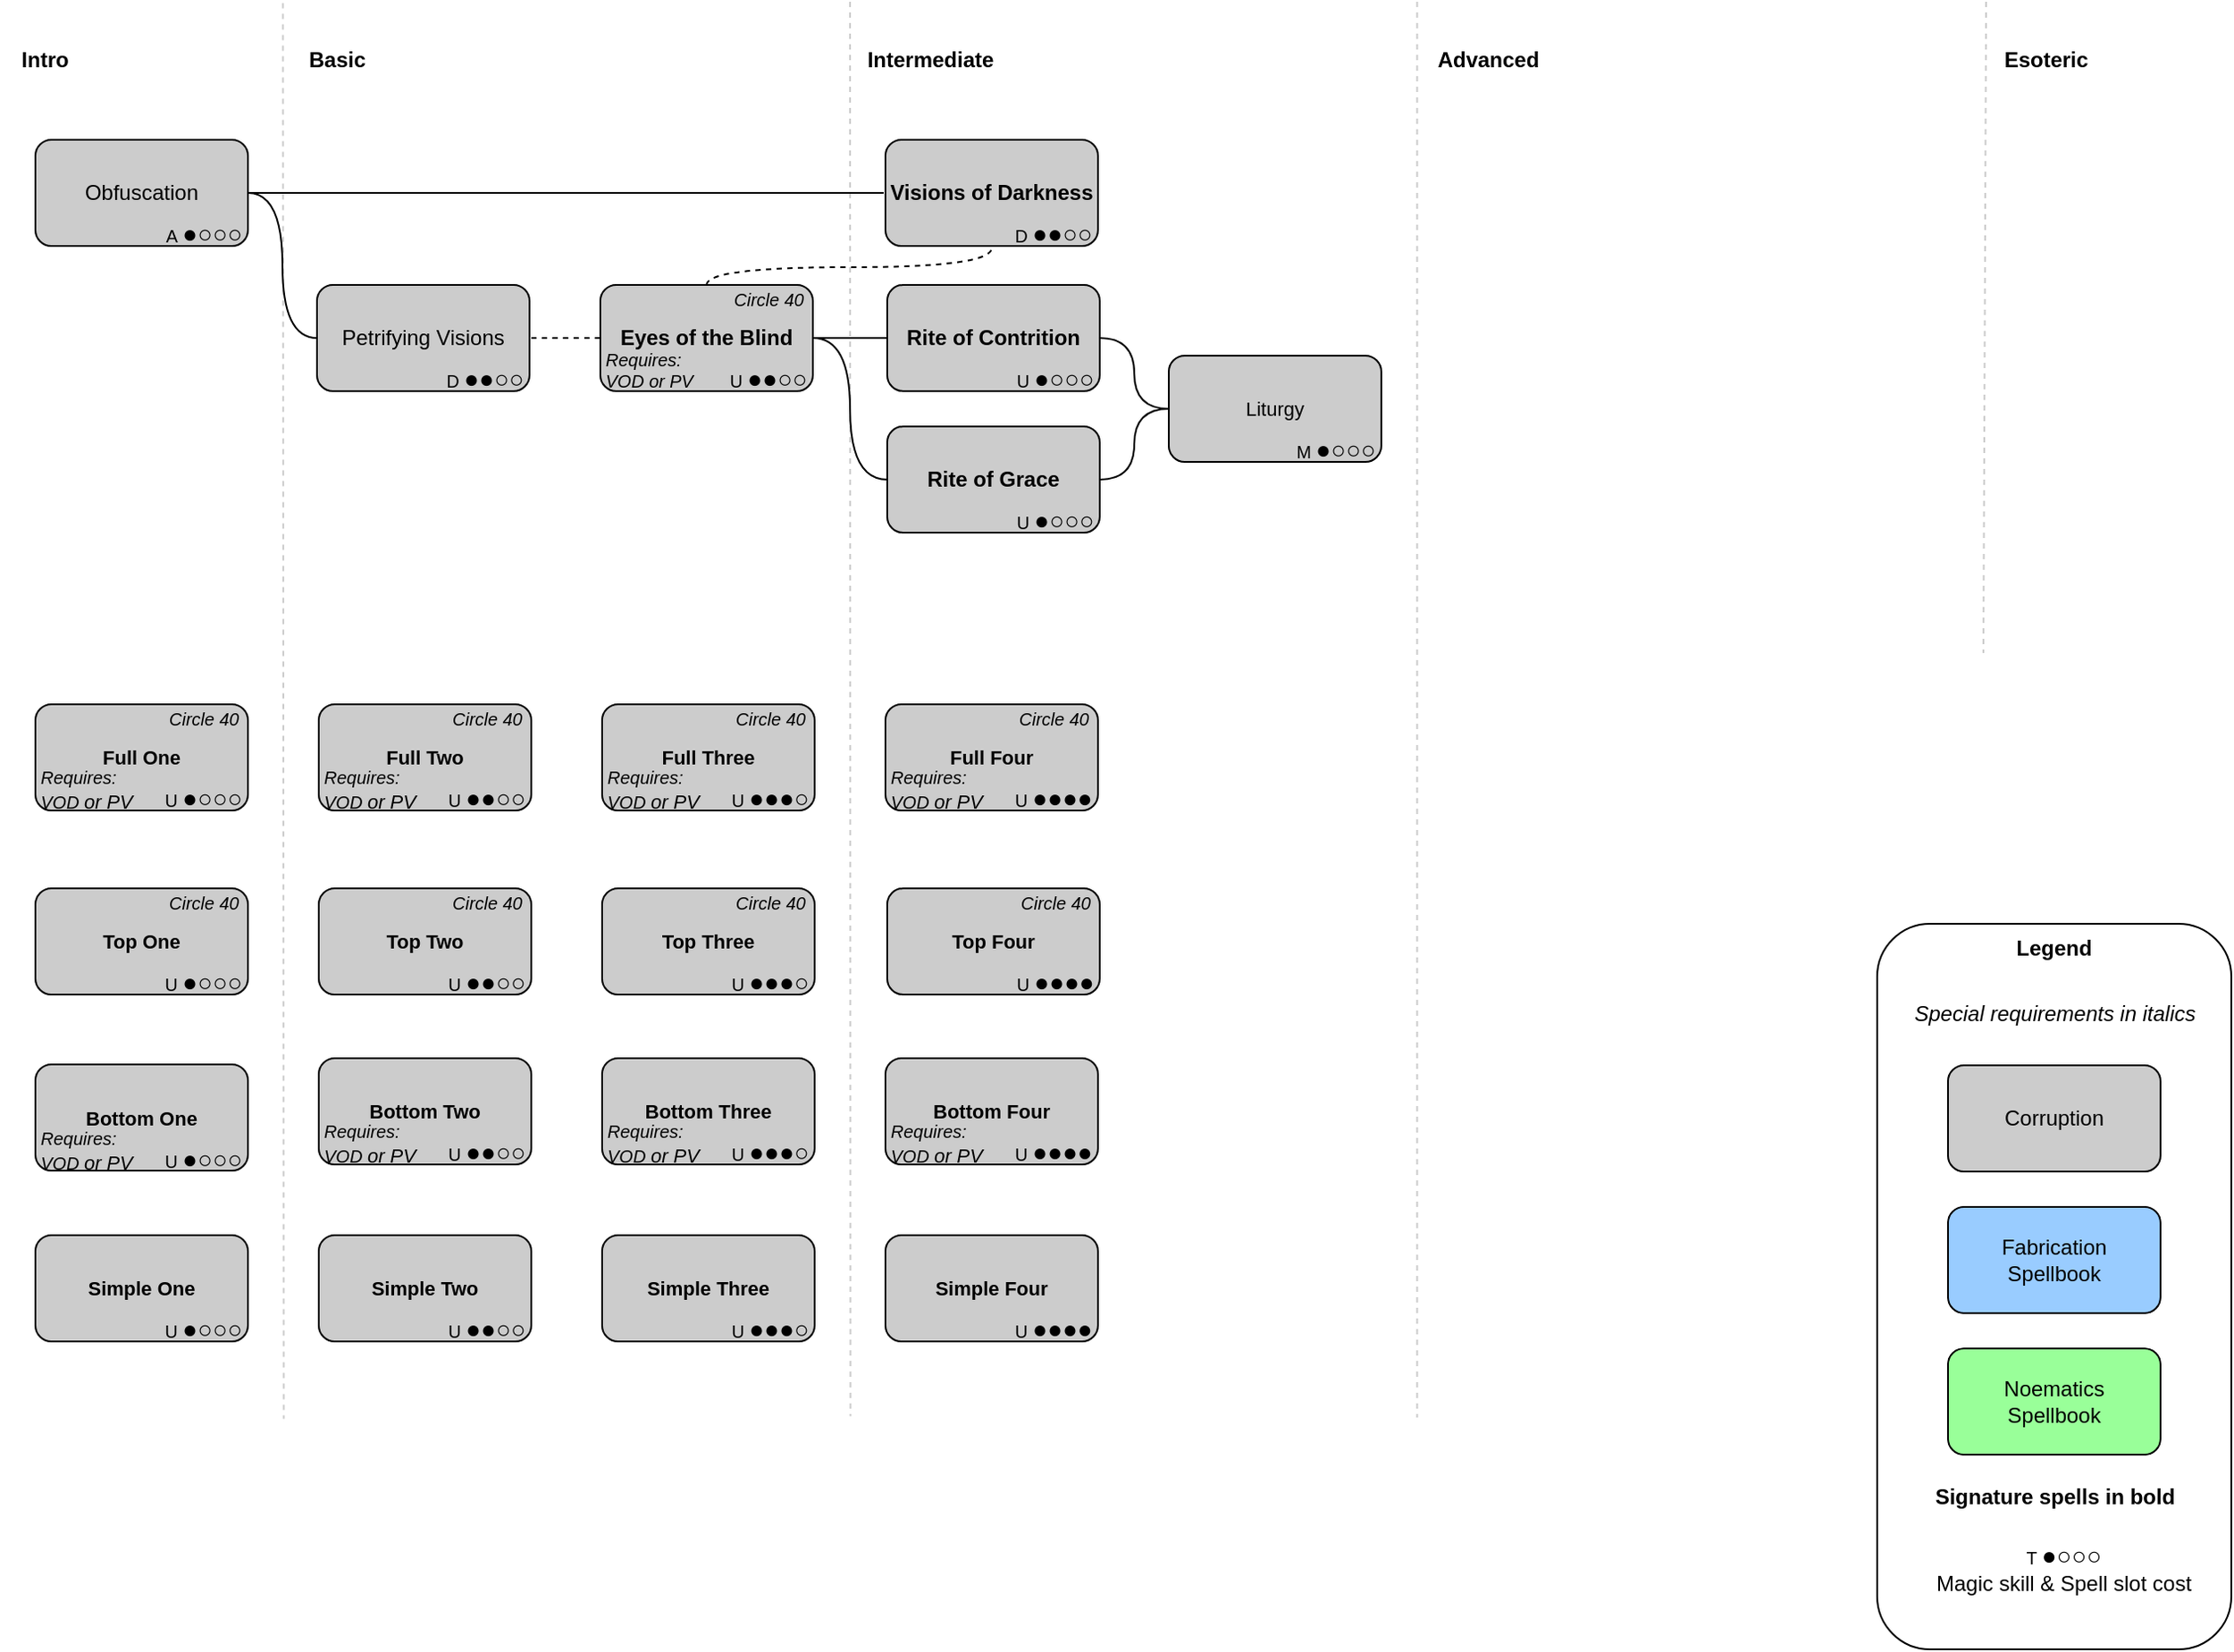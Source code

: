 <mxfile version="25.0.3">
  <diagram name="Page-1" id="FeEvy2p1AGuyqbEnBzWa">
    <mxGraphModel dx="2383" dy="3487" grid="1" gridSize="10" guides="1" tooltips="1" connect="1" arrows="1" fold="1" page="0" pageScale="1" pageWidth="1100" pageHeight="850" background="none" math="0" shadow="0">
      <root>
        <mxCell id="0" />
        <mxCell id="1" parent="0" />
        <mxCell id="0i_WqfY-Rk7737szvlj9-18" value="" style="endArrow=none;html=1;rounded=0;exitX=1;exitY=0.5;exitDx=0;exitDy=0;strokeColor=#FFFFFF;endFill=0;entryX=0;entryY=0.5;entryDx=0;entryDy=0;labelBackgroundColor=none;" parent="1" edge="1">
          <mxGeometry width="50" height="50" relative="1" as="geometry">
            <mxPoint x="-459" y="-2431.19" as="sourcePoint" />
            <mxPoint x="-259" y="-2431.19" as="targetPoint" />
          </mxGeometry>
        </mxCell>
        <mxCell id="0i_WqfY-Rk7737szvlj9-17" value="" style="endArrow=none;html=1;rounded=0;exitX=1;exitY=0.5;exitDx=0;exitDy=0;strokeColor=#FFFFFF;endFill=0;entryX=0;entryY=0.5;entryDx=0;entryDy=0;labelBackgroundColor=none;" parent="1" edge="1">
          <mxGeometry width="50" height="50" relative="1" as="geometry">
            <mxPoint x="-779" y="-2431.24" as="sourcePoint" />
            <mxPoint x="-579" y="-2431.24" as="targetPoint" />
          </mxGeometry>
        </mxCell>
        <mxCell id="R4217yQQA2lsA9HlF9bg-10" value="" style="endArrow=none;html=1;rounded=0;exitX=1;exitY=0.5;exitDx=0;exitDy=0;strokeColor=#FFFFFF;endFill=0;entryX=0;entryY=0.5;entryDx=0;entryDy=0;labelBackgroundColor=none;" parent="1" edge="1">
          <mxGeometry width="50" height="50" relative="1" as="geometry">
            <mxPoint x="-940" y="-2431" as="sourcePoint" />
            <mxPoint x="-900" y="-2431" as="targetPoint" />
          </mxGeometry>
        </mxCell>
        <mxCell id="J4q1xMHX7jqLUPQSf7GN-16" value="" style="html=1;rounded=0;strokeColor=#CCCCCC;strokeWidth=1;endArrow=none;endFill=0;dashed=1;exitX=0.884;exitY=0;exitDx=0;exitDy=0;exitPerimeter=0;labelBackgroundColor=none;" parent="1" edge="1">
          <mxGeometry width="100" relative="1" as="geometry">
            <mxPoint x="41.52" y="-2540" as="sourcePoint" />
            <mxPoint x="40" y="-2172" as="targetPoint" />
          </mxGeometry>
        </mxCell>
        <mxCell id="8By_QkY793YM4N230Kt9-9" value="" style="html=1;rounded=0;strokeColor=#CCCCCC;strokeWidth=1;endArrow=none;endFill=0;dashed=1;exitX=0.117;exitY=0.001;exitDx=0;exitDy=0;exitPerimeter=0;entryX=0.133;entryY=1.001;entryDx=0;entryDy=0;entryPerimeter=0;labelBackgroundColor=none;" parent="1" edge="1">
          <mxGeometry width="100" relative="1" as="geometry">
            <mxPoint x="-920.24" y="-2539.22" as="sourcePoint" />
            <mxPoint x="-919.76" y="-1739.2" as="targetPoint" />
          </mxGeometry>
        </mxCell>
        <mxCell id="8By_QkY793YM4N230Kt9-1" value="Obfuscation" style="rounded=1;whiteSpace=wrap;html=1;strokeColor=#000000;fillColor=#CCCCCC;fontColor=#000000;fontStyle=0;labelBackgroundColor=none;" parent="1" vertex="1">
          <mxGeometry x="-1060" y="-2462" width="120" height="60" as="geometry" />
        </mxCell>
        <mxCell id="8By_QkY793YM4N230Kt9-2" value="Petrifying Visions" style="rounded=1;whiteSpace=wrap;html=1;strokeColor=#000000;fillColor=#CCCCCC;fontColor=#000000;fontStyle=0;labelBackgroundColor=none;" parent="1" vertex="1">
          <mxGeometry x="-901" y="-2380" width="120" height="60" as="geometry" />
        </mxCell>
        <mxCell id="8By_QkY793YM4N230Kt9-3" value="Visions of Darkness" style="rounded=1;whiteSpace=wrap;html=1;strokeColor=#000000;fillColor=#CCCCCC;fontColor=#000000;fontStyle=1;labelBackgroundColor=none;" parent="1" vertex="1">
          <mxGeometry x="-580" y="-2462" width="120" height="60" as="geometry" />
        </mxCell>
        <mxCell id="8By_QkY793YM4N230Kt9-98" value="&lt;font style=&quot;font-size: 10px;&quot;&gt;A&amp;nbsp;&lt;/font&gt;&lt;font style=&quot;font-size: 14px;&quot;&gt;●○○○&lt;/font&gt;" style="text;html=1;align=right;verticalAlign=bottom;resizable=0;points=[];autosize=1;fontColor=#000000;spacing=0;spacingRight=4;spacingBottom=-2;labelBackgroundColor=none;" parent="1" vertex="1">
          <mxGeometry x="-1000" y="-2422" width="60" height="20" as="geometry" />
        </mxCell>
        <mxCell id="8By_QkY793YM4N230Kt9-99" value="&lt;font style=&quot;font-size: 10px;&quot;&gt;D&amp;nbsp;&lt;/font&gt;&lt;font style=&quot;font-size: 14px;&quot;&gt;●●○○&lt;/font&gt;" style="text;html=1;align=right;verticalAlign=bottom;resizable=0;points=[];autosize=1;fontColor=#000000;spacing=0;spacingRight=4;spacingBottom=-2;labelBackgroundColor=none;" parent="1" vertex="1">
          <mxGeometry x="-851" y="-2340" width="70" height="20" as="geometry" />
        </mxCell>
        <mxCell id="8By_QkY793YM4N230Kt9-100" value="&lt;font style=&quot;font-size: 10px;&quot;&gt;D &lt;/font&gt;&lt;font style=&quot;font-size: 14px;&quot;&gt;●●○○&lt;/font&gt;" style="text;html=1;align=right;verticalAlign=bottom;resizable=0;points=[];autosize=1;fontColor=#000000;spacing=0;spacingRight=4;spacingBottom=-2;labelBackgroundColor=none;" parent="1" vertex="1">
          <mxGeometry x="-530" y="-2422" width="70" height="20" as="geometry" />
        </mxCell>
        <mxCell id="8By_QkY793YM4N230Kt9-124" value="&lt;b&gt;Intro&lt;/b&gt;" style="text;html=1;align=center;verticalAlign=middle;resizable=0;points=[];autosize=1;strokeColor=none;fillColor=none;labelPosition=center;verticalLabelPosition=middle;fontColor=#000000;labelBackgroundColor=none;" parent="1" vertex="1">
          <mxGeometry x="-1080" y="-2522" width="50" height="30" as="geometry" />
        </mxCell>
        <mxCell id="8By_QkY793YM4N230Kt9-125" value="&lt;b&gt;Basic&lt;/b&gt;" style="text;html=1;align=center;verticalAlign=middle;resizable=0;points=[];autosize=1;strokeColor=none;fillColor=none;labelPosition=center;verticalLabelPosition=middle;fontColor=#000000;labelBackgroundColor=none;" parent="1" vertex="1">
          <mxGeometry x="-920" y="-2522" width="60" height="30" as="geometry" />
        </mxCell>
        <mxCell id="8By_QkY793YM4N230Kt9-126" value="&lt;b&gt;Intermediate&lt;br&gt;&lt;/b&gt;" style="text;html=1;align=center;verticalAlign=middle;resizable=0;points=[];autosize=1;strokeColor=none;fillColor=none;labelPosition=center;verticalLabelPosition=middle;fontColor=#000000;labelBackgroundColor=none;" parent="1" vertex="1">
          <mxGeometry x="-600" y="-2522" width="90" height="30" as="geometry" />
        </mxCell>
        <mxCell id="8By_QkY793YM4N230Kt9-127" value="&lt;b&gt;Advanced&lt;br&gt;&lt;/b&gt;" style="text;html=1;align=center;verticalAlign=middle;resizable=0;points=[];autosize=1;strokeColor=none;fillColor=none;labelPosition=center;verticalLabelPosition=middle;fontColor=#000000;labelBackgroundColor=none;" parent="1" vertex="1">
          <mxGeometry x="-280" y="-2522" width="80" height="30" as="geometry" />
        </mxCell>
        <mxCell id="8By_QkY793YM4N230Kt9-128" value="&lt;b&gt;Esoteric&lt;br&gt;&lt;/b&gt;" style="text;html=1;align=center;verticalAlign=middle;resizable=0;points=[];autosize=1;strokeColor=none;fillColor=none;labelPosition=center;verticalLabelPosition=middle;fontColor=#000000;labelBackgroundColor=none;" parent="1" vertex="1">
          <mxGeometry x="40" y="-2522" width="70" height="30" as="geometry" />
        </mxCell>
        <mxCell id="8By_QkY793YM4N230Kt9-130" value="&lt;b style=&quot;color: rgb(0, 0, 0);&quot;&gt;Legend&lt;/b&gt;&lt;font color=&quot;#000000&quot;&gt;&lt;b&gt;&lt;br&gt;&lt;/b&gt;&lt;/font&gt;" style="rounded=1;whiteSpace=wrap;html=1;strokeColor=#000000;fillColor=none;verticalAlign=top;labelBackgroundColor=none;" parent="1" vertex="1">
          <mxGeometry x="-20" y="-2019" width="200" height="410" as="geometry" />
        </mxCell>
        <mxCell id="8By_QkY793YM4N230Kt9-131" value="Corruption" style="rounded=1;whiteSpace=wrap;html=1;strokeColor=default;fillColor=#CCCCCC;fontColor=#000000;labelBackgroundColor=none;" parent="1" vertex="1">
          <mxGeometry x="20" y="-1939" width="120" height="60" as="geometry" />
        </mxCell>
        <mxCell id="8By_QkY793YM4N230Kt9-133" value="Fabrication&lt;br&gt;Spellbook" style="rounded=1;whiteSpace=wrap;html=1;strokeColor=#000000;fillColor=#99ccff;fontColor=#000000;labelBackgroundColor=none;" parent="1" vertex="1">
          <mxGeometry x="20" y="-1859" width="120" height="60" as="geometry" />
        </mxCell>
        <mxCell id="8By_QkY793YM4N230Kt9-134" value="Noematics&lt;br&gt;Spellbook" style="rounded=1;whiteSpace=wrap;html=1;strokeColor=#000000;fillColor=#99FF99;fontColor=#000000;labelBackgroundColor=none;" parent="1" vertex="1">
          <mxGeometry x="20" y="-1779" width="120" height="60" as="geometry" />
        </mxCell>
        <mxCell id="8By_QkY793YM4N230Kt9-136" value="&lt;font style=&quot;&quot;&gt;&lt;b style=&quot;font-size: 12px;&quot;&gt;Signature spells in bold&lt;/b&gt;&lt;br&gt;&lt;/font&gt;" style="text;html=1;align=center;verticalAlign=middle;resizable=0;points=[];autosize=1;strokeColor=none;fillColor=none;fontColor=#000000;labelBackgroundColor=none;" parent="1" vertex="1">
          <mxGeometry y="-1710" width="160" height="30" as="geometry" />
        </mxCell>
        <mxCell id="8By_QkY793YM4N230Kt9-150" value="&lt;font style=&quot;font-size: 12px;&quot; color=&quot;#000000&quot;&gt;&lt;i style=&quot;font-size: 12px;&quot;&gt;Special requirements in italics&lt;/i&gt;&lt;/font&gt;" style="text;html=1;align=center;verticalAlign=middle;resizable=0;points=[];autosize=1;strokeColor=none;fillColor=none;fontSize=12;labelBackgroundColor=none;" parent="1" vertex="1">
          <mxGeometry x="-10" y="-1983" width="180" height="30" as="geometry" />
        </mxCell>
        <mxCell id="J4q1xMHX7jqLUPQSf7GN-14" value="" style="html=1;rounded=0;strokeColor=#CCCCCC;strokeWidth=1;endArrow=none;endFill=0;dashed=1;entryX=0.383;entryY=0.999;entryDx=0;entryDy=0;entryPerimeter=0;labelBackgroundColor=none;" parent="1" edge="1">
          <mxGeometry width="100" relative="1" as="geometry">
            <mxPoint x="-600" y="-2540" as="sourcePoint" />
            <mxPoint x="-599.76" y="-1740.8" as="targetPoint" />
          </mxGeometry>
        </mxCell>
        <mxCell id="J4q1xMHX7jqLUPQSf7GN-15" value="" style="html=1;rounded=0;strokeColor=#CCCCCC;strokeWidth=1;endArrow=none;endFill=0;dashed=1;exitX=0.633;exitY=0;exitDx=0;exitDy=0;exitPerimeter=0;entryX=0.633;entryY=1;entryDx=0;entryDy=0;entryPerimeter=0;labelBackgroundColor=none;" parent="1" edge="1">
          <mxGeometry width="100" relative="1" as="geometry">
            <mxPoint x="-279.76" y="-2540" as="sourcePoint" />
            <mxPoint x="-279.76" y="-1740" as="targetPoint" />
          </mxGeometry>
        </mxCell>
        <mxCell id="CHL94sCa6Dml9rrqsUCZ-2" value="&lt;b&gt;Intro&lt;/b&gt;" style="text;html=1;align=center;verticalAlign=middle;resizable=0;points=[];autosize=1;strokeColor=none;fillColor=none;labelPosition=center;verticalLabelPosition=middle;fontColor=#FFFFFF;labelBackgroundColor=none;" parent="1" vertex="1">
          <mxGeometry x="-1080" y="-2512" width="50" height="30" as="geometry" />
        </mxCell>
        <mxCell id="CHL94sCa6Dml9rrqsUCZ-3" value="&lt;b&gt;Basic&lt;/b&gt;" style="text;html=1;align=center;verticalAlign=middle;resizable=0;points=[];autosize=1;strokeColor=none;fillColor=none;labelPosition=center;verticalLabelPosition=middle;fontColor=#FFFFFF;labelBackgroundColor=none;" parent="1" vertex="1">
          <mxGeometry x="-920" y="-2512" width="60" height="30" as="geometry" />
        </mxCell>
        <mxCell id="CHL94sCa6Dml9rrqsUCZ-4" value="&lt;b&gt;Intermediate&lt;br&gt;&lt;/b&gt;" style="text;html=1;align=center;verticalAlign=middle;resizable=0;points=[];autosize=1;strokeColor=none;fillColor=none;labelPosition=center;verticalLabelPosition=middle;fontColor=#FFFFFF;labelBackgroundColor=none;" parent="1" vertex="1">
          <mxGeometry x="-600" y="-2512" width="90" height="30" as="geometry" />
        </mxCell>
        <mxCell id="CHL94sCa6Dml9rrqsUCZ-5" value="&lt;b&gt;Advanced&lt;br&gt;&lt;/b&gt;" style="text;html=1;align=center;verticalAlign=middle;resizable=0;points=[];autosize=1;strokeColor=none;fillColor=none;labelPosition=center;verticalLabelPosition=middle;fontColor=#FFFFFF;labelBackgroundColor=none;" parent="1" vertex="1">
          <mxGeometry x="-280" y="-2512" width="80" height="30" as="geometry" />
        </mxCell>
        <mxCell id="CHL94sCa6Dml9rrqsUCZ-6" value="&lt;b&gt;Esoteric&lt;br&gt;&lt;/b&gt;" style="text;html=1;align=center;verticalAlign=middle;resizable=0;points=[];autosize=1;strokeColor=none;fillColor=none;labelPosition=center;verticalLabelPosition=middle;fontColor=#FFFFFF;labelBackgroundColor=none;" parent="1" vertex="1">
          <mxGeometry x="40" y="-2512" width="70" height="30" as="geometry" />
        </mxCell>
        <mxCell id="CHL94sCa6Dml9rrqsUCZ-14" value="&lt;b&gt;Intro&lt;/b&gt;" style="text;html=1;align=center;verticalAlign=middle;resizable=0;points=[];autosize=1;strokeColor=none;fillColor=none;labelPosition=center;verticalLabelPosition=middle;fontColor=#FFFFFF;labelBackgroundColor=none;" parent="1" vertex="1">
          <mxGeometry x="-1080" y="-2512" width="50" height="30" as="geometry" />
        </mxCell>
        <mxCell id="CHL94sCa6Dml9rrqsUCZ-15" value="&lt;b&gt;Basic&lt;/b&gt;" style="text;html=1;align=center;verticalAlign=middle;resizable=0;points=[];autosize=1;strokeColor=none;fillColor=none;labelPosition=center;verticalLabelPosition=middle;fontColor=#FFFFFF;labelBackgroundColor=none;" parent="1" vertex="1">
          <mxGeometry x="-920" y="-2512" width="60" height="30" as="geometry" />
        </mxCell>
        <mxCell id="CHL94sCa6Dml9rrqsUCZ-17" value="&lt;b&gt;Advanced&lt;br&gt;&lt;/b&gt;" style="text;html=1;align=center;verticalAlign=middle;resizable=0;points=[];autosize=1;strokeColor=none;fillColor=none;labelPosition=center;verticalLabelPosition=middle;fontColor=#FFFFFF;labelBackgroundColor=none;" parent="1" vertex="1">
          <mxGeometry x="-280" y="-2512" width="80" height="30" as="geometry" />
        </mxCell>
        <mxCell id="CHL94sCa6Dml9rrqsUCZ-18" value="&lt;b&gt;Esoteric&lt;br&gt;&lt;/b&gt;" style="text;html=1;align=center;verticalAlign=middle;resizable=0;points=[];autosize=1;strokeColor=none;fillColor=none;labelPosition=center;verticalLabelPosition=middle;fontColor=#FFFFFF;labelBackgroundColor=none;" parent="1" vertex="1">
          <mxGeometry x="40" y="-2512" width="70" height="30" as="geometry" />
        </mxCell>
        <mxCell id="Sw0A1otwbw1RRHu9e6Gp-9" value="&lt;font style=&quot;font-size: 12px;&quot; color=&quot;#ffffff&quot;&gt;&lt;i style=&quot;font-size: 12px;&quot;&gt;Special requirements in italics&lt;/i&gt;&lt;/font&gt;" style="text;html=1;align=center;verticalAlign=middle;resizable=0;points=[];autosize=1;strokeColor=none;fillColor=none;fontSize=12;labelBackgroundColor=none;" parent="1" vertex="1">
          <mxGeometry x="-10" y="-1971" width="180" height="30" as="geometry" />
        </mxCell>
        <mxCell id="Sw0A1otwbw1RRHu9e6Gp-12" value="&lt;font style=&quot;&quot; color=&quot;#ffffff&quot;&gt;&lt;font style=&quot;font-size: 10px;&quot;&gt;T &lt;/font&gt;&lt;font style=&quot;font-size: 14px;&quot;&gt;●○○○&lt;/font&gt;&lt;br&gt;&lt;font style=&quot;font-size: 12px;&quot;&gt;Magic skill &amp;amp; Spell slot cost&lt;/font&gt;&lt;/font&gt;" style="text;html=1;align=center;verticalAlign=middle;resizable=0;points=[];autosize=1;strokeColor=none;fillColor=none;fontColor=#000000;labelBackgroundColor=none;" parent="1" vertex="1">
          <mxGeometry y="-1649" width="170" height="40" as="geometry" />
        </mxCell>
        <mxCell id="Sw0A1otwbw1RRHu9e6Gp-14" value="&lt;font style=&quot;&quot;&gt;&lt;b style=&quot;font-size: 12px;&quot;&gt;&lt;font color=&quot;#ffffff&quot;&gt;Signature spells in bold&lt;/font&gt;&lt;/b&gt;&lt;br&gt;&lt;/font&gt;" style="text;html=1;align=center;verticalAlign=middle;resizable=0;points=[];autosize=1;strokeColor=none;fillColor=none;fontColor=#000000;labelBackgroundColor=none;" parent="1" vertex="1">
          <mxGeometry y="-1698" width="160" height="30" as="geometry" />
        </mxCell>
        <mxCell id="Sw0A1otwbw1RRHu9e6Gp-15" value="&lt;font style=&quot;&quot;&gt;&lt;font style=&quot;font-size: 10px;&quot;&gt;T &lt;/font&gt;&lt;font style=&quot;font-size: 14px;&quot;&gt;●○○○&lt;/font&gt;&lt;br&gt;&lt;font style=&quot;font-size: 12px;&quot;&gt;Magic skill &amp;amp; Spell slot cost&lt;/font&gt;&lt;/font&gt;" style="text;html=1;align=center;verticalAlign=middle;resizable=0;points=[];autosize=1;strokeColor=none;fillColor=none;fontColor=#000000;labelBackgroundColor=none;" parent="1" vertex="1">
          <mxGeometry y="-1675" width="170" height="40" as="geometry" />
        </mxCell>
        <mxCell id="0i_WqfY-Rk7737szvlj9-32" value="" style="rounded=1;whiteSpace=wrap;html=1;strokeColor=#FFFFFF;fillColor=none;fontColor=#000000;glass=0;shadow=0;labelBackgroundColor=none;" parent="1" vertex="1">
          <mxGeometry x="19" y="-1860" width="122" height="62" as="geometry" />
        </mxCell>
        <mxCell id="0i_WqfY-Rk7737szvlj9-33" value="" style="rounded=1;whiteSpace=wrap;html=1;strokeColor=#FFFFFF;fillColor=none;fontColor=#000000;glass=0;shadow=0;labelBackgroundColor=none;" parent="1" vertex="1">
          <mxGeometry x="19" y="-1780" width="122" height="62" as="geometry" />
        </mxCell>
        <mxCell id="eg2xaZfrYDTzJc7Hqczu-8" value="Eyes of the Blind" style="rounded=1;whiteSpace=wrap;html=1;strokeColor=#000000;fillColor=#CCCCCC;fontColor=#000000;fontStyle=1;labelBackgroundColor=none;" parent="1" vertex="1">
          <mxGeometry x="-741" y="-2380" width="120" height="60" as="geometry" />
        </mxCell>
        <mxCell id="eg2xaZfrYDTzJc7Hqczu-9" value="&lt;font style=&quot;font-size: 10px;&quot;&gt;U&amp;nbsp;&lt;/font&gt;&lt;font style=&quot;font-size: 14px;&quot;&gt;●●○○&lt;/font&gt;" style="text;html=1;align=right;verticalAlign=bottom;resizable=0;points=[];autosize=1;fontColor=#000000;spacing=0;spacingRight=4;spacingBottom=-2;labelBackgroundColor=none;" parent="1" vertex="1">
          <mxGeometry x="-691" y="-2340" width="70" height="20" as="geometry" />
        </mxCell>
        <mxCell id="eg2xaZfrYDTzJc7Hqczu-11" value="" style="endArrow=none;html=1;rounded=0;curved=1;exitX=1;exitY=0.5;exitDx=0;exitDy=0;entryX=0;entryY=0.5;entryDx=0;entryDy=0;labelBackgroundColor=none;" parent="1" source="8By_QkY793YM4N230Kt9-1" edge="1">
          <mxGeometry width="50" height="50" relative="1" as="geometry">
            <mxPoint x="-890" y="-2422" as="sourcePoint" />
            <mxPoint x="-581" y="-2432" as="targetPoint" />
          </mxGeometry>
        </mxCell>
        <mxCell id="eg2xaZfrYDTzJc7Hqczu-12" value="" style="endArrow=none;html=1;rounded=0;curved=1;exitX=1;exitY=0.5;exitDx=0;exitDy=0;entryX=0;entryY=0.5;entryDx=0;entryDy=0;edgeStyle=orthogonalEdgeStyle;labelBackgroundColor=none;" parent="1" source="8By_QkY793YM4N230Kt9-1" target="8By_QkY793YM4N230Kt9-2" edge="1">
          <mxGeometry width="50" height="50" relative="1" as="geometry">
            <mxPoint x="-710" y="-2260" as="sourcePoint" />
            <mxPoint x="-660" y="-2310" as="targetPoint" />
          </mxGeometry>
        </mxCell>
        <mxCell id="eg2xaZfrYDTzJc7Hqczu-13" value="" style="endArrow=none;html=1;rounded=0;curved=1;entryX=0.5;entryY=1;entryDx=0;entryDy=0;exitX=0.5;exitY=0;exitDx=0;exitDy=0;edgeStyle=orthogonalEdgeStyle;dashed=1;labelBackgroundColor=none;" parent="1" source="eg2xaZfrYDTzJc7Hqczu-8" edge="1">
          <mxGeometry width="50" height="50" relative="1" as="geometry">
            <mxPoint x="-700" y="-2250" as="sourcePoint" />
            <mxPoint x="-520" y="-2401" as="targetPoint" />
          </mxGeometry>
        </mxCell>
        <mxCell id="eg2xaZfrYDTzJc7Hqczu-14" value="" style="endArrow=none;html=1;rounded=0;curved=1;edgeStyle=orthogonalEdgeStyle;dashed=1;labelBackgroundColor=none;" parent="1" edge="1">
          <mxGeometry width="50" height="50" relative="1" as="geometry">
            <mxPoint x="-780" y="-2350" as="sourcePoint" />
            <mxPoint x="-740" y="-2350" as="targetPoint" />
          </mxGeometry>
        </mxCell>
        <mxCell id="eg2xaZfrYDTzJc7Hqczu-15" value="Rite of Contrition" style="rounded=1;whiteSpace=wrap;html=1;strokeColor=#000000;fillColor=#CCCCCC;fontColor=#000000;fontStyle=1;labelBackgroundColor=none;" parent="1" vertex="1">
          <mxGeometry x="-579" y="-2380" width="120" height="60" as="geometry" />
        </mxCell>
        <mxCell id="eg2xaZfrYDTzJc7Hqczu-16" value="&lt;font style=&quot;font-size: 10px;&quot;&gt;U&amp;nbsp;&lt;/font&gt;&lt;font style=&quot;font-size: 14px;&quot;&gt;●○○○&lt;/font&gt;" style="text;html=1;align=right;verticalAlign=bottom;resizable=0;points=[];autosize=1;fontColor=#000000;spacing=0;spacingRight=4;spacingBottom=-2;labelBackgroundColor=none;" parent="1" vertex="1">
          <mxGeometry x="-529" y="-2340" width="70" height="20" as="geometry" />
        </mxCell>
        <mxCell id="eg2xaZfrYDTzJc7Hqczu-17" value="Rite of Grace" style="rounded=1;whiteSpace=wrap;html=1;strokeColor=#000000;fillColor=#CCCCCC;fontColor=#000000;fontStyle=1;labelBackgroundColor=none;" parent="1" vertex="1">
          <mxGeometry x="-579" y="-2300" width="120" height="60" as="geometry" />
        </mxCell>
        <mxCell id="eg2xaZfrYDTzJc7Hqczu-18" value="&lt;font style=&quot;font-size: 10px;&quot;&gt;U &lt;/font&gt;&lt;font style=&quot;font-size: 14px;&quot;&gt;●○○○&lt;/font&gt;" style="text;html=1;align=right;verticalAlign=bottom;resizable=0;points=[];autosize=1;fontColor=#000000;spacing=0;spacingRight=4;spacingBottom=-2;labelBackgroundColor=none;" parent="1" vertex="1">
          <mxGeometry x="-529" y="-2260" width="70" height="20" as="geometry" />
        </mxCell>
        <mxCell id="eg2xaZfrYDTzJc7Hqczu-19" value="" style="endArrow=none;html=1;rounded=0;curved=1;edgeStyle=orthogonalEdgeStyle;exitX=0;exitY=0.5;exitDx=0;exitDy=0;entryX=1;entryY=0.5;entryDx=0;entryDy=0;labelBackgroundColor=none;" parent="1" source="eg2xaZfrYDTzJc7Hqczu-17" target="eg2xaZfrYDTzJc7Hqczu-8" edge="1">
          <mxGeometry width="50" height="50" relative="1" as="geometry">
            <mxPoint x="-620" y="-2350" as="sourcePoint" />
            <mxPoint x="-620" y="-2350" as="targetPoint" />
          </mxGeometry>
        </mxCell>
        <mxCell id="eg2xaZfrYDTzJc7Hqczu-20" value="" style="endArrow=none;html=1;rounded=0;strokeColor=default;align=center;verticalAlign=middle;fontFamily=Helvetica;fontSize=11;fontColor=default;labelBackgroundColor=none;edgeStyle=orthogonalEdgeStyle;curved=1;exitX=1;exitY=0.5;exitDx=0;exitDy=0;entryX=0;entryY=0.5;entryDx=0;entryDy=0;" parent="1" source="eg2xaZfrYDTzJc7Hqczu-8" target="eg2xaZfrYDTzJc7Hqczu-15" edge="1">
          <mxGeometry width="50" height="50" relative="1" as="geometry">
            <mxPoint x="-600" y="-2270" as="sourcePoint" />
            <mxPoint x="-550" y="-2320" as="targetPoint" />
          </mxGeometry>
        </mxCell>
        <mxCell id="eg2xaZfrYDTzJc7Hqczu-28" value="&lt;font style=&quot;font-size: 10px;&quot; color=&quot;#000000&quot;&gt;&lt;i style=&quot;font-size: 10px;&quot;&gt;Requires:&lt;/i&gt;&lt;/font&gt;&lt;div&gt;&lt;font style=&quot;font-size: 10px;&quot; color=&quot;#000000&quot;&gt;&lt;i style=&quot;font-size: 10px;&quot;&gt;VOD&amp;nbsp;&lt;/i&gt;&lt;/font&gt;&lt;i style=&quot;&quot;&gt;or PV&lt;/i&gt;&lt;/div&gt;" style="text;html=1;align=left;verticalAlign=middle;resizable=0;points=[];autosize=1;strokeColor=none;fillColor=none;fontSize=10;labelBackgroundColor=none;" parent="1" vertex="1">
          <mxGeometry x="-740" y="-2352" width="70" height="40" as="geometry" />
        </mxCell>
        <mxCell id="eg2xaZfrYDTzJc7Hqczu-31" value="&lt;font style=&quot;font-size: 10px;&quot; color=&quot;#000000&quot;&gt;&lt;i style=&quot;font-size: 10px;&quot;&gt;Circle 40&lt;/i&gt;&lt;/font&gt;" style="text;html=1;align=right;verticalAlign=middle;resizable=0;points=[];autosize=1;strokeColor=none;fillColor=none;fontSize=10;labelBackgroundColor=none;" parent="1" vertex="1">
          <mxGeometry x="-685" y="-2387" width="60" height="30" as="geometry" />
        </mxCell>
        <mxCell id="eg2xaZfrYDTzJc7Hqczu-42" value="&lt;span style=&quot;font-weight: normal;&quot;&gt;Liturgy&lt;/span&gt;" style="rounded=1;whiteSpace=wrap;html=1;strokeColor=default;fillColor=#CCCCCC;fontColor=#000000;fontStyle=1;fontFamily=Helvetica;fontSize=11;labelBackgroundColor=none;" parent="1" vertex="1">
          <mxGeometry x="-420" y="-2340" width="120" height="60" as="geometry" />
        </mxCell>
        <mxCell id="eg2xaZfrYDTzJc7Hqczu-46" value="&lt;font style=&quot;font-size: 10px;&quot;&gt;M&amp;nbsp;&lt;/font&gt;&lt;font style=&quot;font-size: 14px;&quot;&gt;●○○○&lt;/font&gt;" style="text;html=1;align=right;verticalAlign=bottom;resizable=0;points=[];autosize=1;fontColor=#000000;spacing=0;spacingRight=4;spacingBottom=-2;labelBackgroundColor=none;" parent="1" vertex="1">
          <mxGeometry x="-370" y="-2300" width="70" height="20" as="geometry" />
        </mxCell>
        <mxCell id="eg2xaZfrYDTzJc7Hqczu-47" value="" style="endArrow=none;html=1;rounded=0;strokeColor=default;align=center;verticalAlign=middle;fontFamily=Helvetica;fontSize=11;fontColor=default;labelBackgroundColor=none;edgeStyle=orthogonalEdgeStyle;curved=1;entryX=0;entryY=0.5;entryDx=0;entryDy=0;exitX=1;exitY=0.5;exitDx=0;exitDy=0;" parent="1" source="eg2xaZfrYDTzJc7Hqczu-17" target="eg2xaZfrYDTzJc7Hqczu-42" edge="1">
          <mxGeometry width="50" height="50" relative="1" as="geometry">
            <mxPoint x="-720" y="-2180" as="sourcePoint" />
            <mxPoint x="-670" y="-2230" as="targetPoint" />
          </mxGeometry>
        </mxCell>
        <mxCell id="eg2xaZfrYDTzJc7Hqczu-48" value="" style="endArrow=none;html=1;rounded=0;strokeColor=default;align=center;verticalAlign=middle;fontFamily=Helvetica;fontSize=11;fontColor=default;labelBackgroundColor=none;edgeStyle=orthogonalEdgeStyle;curved=1;entryX=0;entryY=0.5;entryDx=0;entryDy=0;exitX=1;exitY=0.5;exitDx=0;exitDy=0;" parent="1" source="eg2xaZfrYDTzJc7Hqczu-15" target="eg2xaZfrYDTzJc7Hqczu-42" edge="1">
          <mxGeometry width="50" height="50" relative="1" as="geometry">
            <mxPoint x="-710" y="-2170" as="sourcePoint" />
            <mxPoint x="-660" y="-2220" as="targetPoint" />
          </mxGeometry>
        </mxCell>
        <mxCell id="zx4Tv0D2kQxL0UcQOJI5-43" value="" style="group;fontFamily=Helvetica;fontSize=11;fontColor=default;labelBackgroundColor=none;" vertex="1" connectable="0" parent="1">
          <mxGeometry x="-1060" y="-2150" width="120" height="75" as="geometry" />
        </mxCell>
        <mxCell id="zx4Tv0D2kQxL0UcQOJI5-44" value="Full One" style="rounded=1;whiteSpace=wrap;html=1;strokeColor=#000000;fillColor=#CCCCCC;fontColor=#000000;fontStyle=1;fontFamily=Helvetica;fontSize=11;labelBackgroundColor=none;" vertex="1" parent="zx4Tv0D2kQxL0UcQOJI5-43">
          <mxGeometry y="7" width="120" height="60" as="geometry" />
        </mxCell>
        <mxCell id="zx4Tv0D2kQxL0UcQOJI5-45" value="&lt;font style=&quot;font-size: 10px;&quot;&gt;U&amp;nbsp;&lt;/font&gt;&lt;font style=&quot;font-size: 14px;&quot;&gt;●&lt;/font&gt;&lt;span style=&quot;font-size: 14px;&quot;&gt;○&lt;/span&gt;&lt;span style=&quot;font-size: 14px;&quot;&gt;○&lt;/span&gt;&lt;span style=&quot;font-size: 14px;&quot;&gt;○&lt;/span&gt;" style="text;html=1;align=right;verticalAlign=bottom;resizable=0;points=[];autosize=1;fontColor=default;spacing=0;spacingRight=4;spacingBottom=-2;fontFamily=Helvetica;fontSize=11;labelBackgroundColor=none;" vertex="1" parent="zx4Tv0D2kQxL0UcQOJI5-43">
          <mxGeometry x="50" y="47" width="70" height="20" as="geometry" />
        </mxCell>
        <mxCell id="zx4Tv0D2kQxL0UcQOJI5-46" value="&lt;font color=&quot;#000000&quot; style=&quot;font-size: 10px;&quot;&gt;&lt;i style=&quot;font-size: 10px;&quot;&gt;Requires:&lt;/i&gt;&lt;/font&gt;&lt;div&gt;&lt;font color=&quot;#000000&quot; style=&quot;font-size: 10px;&quot;&gt;&lt;i style=&quot;font-size: 10px;&quot;&gt;VOD&amp;nbsp;&lt;/i&gt;&lt;/font&gt;&lt;i style=&quot;&quot;&gt;or PV&lt;/i&gt;&lt;/div&gt;" style="text;html=1;align=left;verticalAlign=middle;resizable=0;points=[];autosize=1;strokeColor=none;fillColor=none;fontSize=11;fontFamily=Helvetica;fontColor=default;labelBackgroundColor=none;" vertex="1" parent="zx4Tv0D2kQxL0UcQOJI5-43">
          <mxGeometry x="1" y="35" width="80" height="40" as="geometry" />
        </mxCell>
        <mxCell id="zx4Tv0D2kQxL0UcQOJI5-47" value="&lt;font color=&quot;#000000&quot; style=&quot;font-size: 10px;&quot;&gt;&lt;i style=&quot;font-size: 10px;&quot;&gt;Circle 40&lt;/i&gt;&lt;/font&gt;" style="text;html=1;align=right;verticalAlign=middle;resizable=0;points=[];autosize=1;strokeColor=none;fillColor=none;fontSize=11;fontFamily=Helvetica;fontColor=default;labelBackgroundColor=none;" vertex="1" parent="zx4Tv0D2kQxL0UcQOJI5-43">
          <mxGeometry x="56" width="60" height="30" as="geometry" />
        </mxCell>
        <mxCell id="zx4Tv0D2kQxL0UcQOJI5-48" value="" style="group;fontFamily=Helvetica;fontSize=11;fontColor=default;labelBackgroundColor=none;" vertex="1" connectable="0" parent="1">
          <mxGeometry x="-900" y="-2150" width="120" height="75" as="geometry" />
        </mxCell>
        <mxCell id="zx4Tv0D2kQxL0UcQOJI5-49" value="Full Two" style="rounded=1;whiteSpace=wrap;html=1;strokeColor=#000000;fillColor=#CCCCCC;fontColor=#000000;fontStyle=1;fontFamily=Helvetica;fontSize=11;labelBackgroundColor=none;" vertex="1" parent="zx4Tv0D2kQxL0UcQOJI5-48">
          <mxGeometry y="7" width="120" height="60" as="geometry" />
        </mxCell>
        <mxCell id="zx4Tv0D2kQxL0UcQOJI5-50" value="&lt;font style=&quot;font-size: 10px;&quot;&gt;U&amp;nbsp;&lt;/font&gt;&lt;span style=&quot;font-size: 14px;&quot;&gt;●&lt;/span&gt;&lt;span style=&quot;font-size: 14px;&quot;&gt;●&lt;/span&gt;&lt;span style=&quot;font-size: 14px;&quot;&gt;○&lt;/span&gt;&lt;span style=&quot;font-size: 14px;&quot;&gt;○&lt;/span&gt;" style="text;html=1;align=right;verticalAlign=bottom;resizable=0;points=[];autosize=1;fontColor=default;spacing=0;spacingRight=4;spacingBottom=-2;fontFamily=Helvetica;fontSize=11;labelBackgroundColor=none;" vertex="1" parent="zx4Tv0D2kQxL0UcQOJI5-48">
          <mxGeometry x="50" y="47" width="70" height="20" as="geometry" />
        </mxCell>
        <mxCell id="zx4Tv0D2kQxL0UcQOJI5-51" value="&lt;font color=&quot;#000000&quot; style=&quot;font-size: 10px;&quot;&gt;&lt;i style=&quot;font-size: 10px;&quot;&gt;Requires:&lt;/i&gt;&lt;/font&gt;&lt;div&gt;&lt;font color=&quot;#000000&quot; style=&quot;font-size: 10px;&quot;&gt;&lt;i style=&quot;font-size: 10px;&quot;&gt;VOD&amp;nbsp;&lt;/i&gt;&lt;/font&gt;&lt;i style=&quot;&quot;&gt;or PV&lt;/i&gt;&lt;/div&gt;" style="text;html=1;align=left;verticalAlign=middle;resizable=0;points=[];autosize=1;strokeColor=none;fillColor=none;fontSize=11;fontFamily=Helvetica;fontColor=default;labelBackgroundColor=none;" vertex="1" parent="zx4Tv0D2kQxL0UcQOJI5-48">
          <mxGeometry x="1" y="35" width="80" height="40" as="geometry" />
        </mxCell>
        <mxCell id="zx4Tv0D2kQxL0UcQOJI5-52" value="&lt;font color=&quot;#000000&quot; style=&quot;font-size: 10px;&quot;&gt;&lt;i style=&quot;font-size: 10px;&quot;&gt;Circle 40&lt;/i&gt;&lt;/font&gt;" style="text;html=1;align=right;verticalAlign=middle;resizable=0;points=[];autosize=1;strokeColor=none;fillColor=none;fontSize=11;fontFamily=Helvetica;fontColor=default;labelBackgroundColor=none;" vertex="1" parent="zx4Tv0D2kQxL0UcQOJI5-48">
          <mxGeometry x="56" width="60" height="30" as="geometry" />
        </mxCell>
        <mxCell id="zx4Tv0D2kQxL0UcQOJI5-53" value="" style="group;fontFamily=Helvetica;fontSize=11;fontColor=default;labelBackgroundColor=none;" vertex="1" connectable="0" parent="1">
          <mxGeometry x="-740" y="-2150" width="120" height="75" as="geometry" />
        </mxCell>
        <mxCell id="zx4Tv0D2kQxL0UcQOJI5-54" value="Full Three" style="rounded=1;whiteSpace=wrap;html=1;strokeColor=#000000;fillColor=#CCCCCC;fontColor=#000000;fontStyle=1;fontFamily=Helvetica;fontSize=11;labelBackgroundColor=none;" vertex="1" parent="zx4Tv0D2kQxL0UcQOJI5-53">
          <mxGeometry y="7" width="120" height="60" as="geometry" />
        </mxCell>
        <mxCell id="zx4Tv0D2kQxL0UcQOJI5-55" value="&lt;font style=&quot;font-size: 10px;&quot;&gt;U&amp;nbsp;&lt;/font&gt;&lt;span style=&quot;font-size: 14px;&quot;&gt;●&lt;/span&gt;&lt;span style=&quot;font-size: 14px;&quot;&gt;●&lt;/span&gt;&lt;span style=&quot;font-size: 14px;&quot;&gt;●&lt;/span&gt;&lt;span style=&quot;font-size: 14px;&quot;&gt;○&lt;/span&gt;" style="text;html=1;align=right;verticalAlign=bottom;resizable=0;points=[];autosize=1;fontColor=default;spacing=0;spacingRight=4;spacingBottom=-2;fontFamily=Helvetica;fontSize=11;labelBackgroundColor=none;" vertex="1" parent="zx4Tv0D2kQxL0UcQOJI5-53">
          <mxGeometry x="50" y="47" width="70" height="20" as="geometry" />
        </mxCell>
        <mxCell id="zx4Tv0D2kQxL0UcQOJI5-56" value="&lt;font color=&quot;#000000&quot; style=&quot;font-size: 10px;&quot;&gt;&lt;i style=&quot;font-size: 10px;&quot;&gt;Requires:&lt;/i&gt;&lt;/font&gt;&lt;div&gt;&lt;font color=&quot;#000000&quot; style=&quot;font-size: 10px;&quot;&gt;&lt;i style=&quot;font-size: 10px;&quot;&gt;VOD&amp;nbsp;&lt;/i&gt;&lt;/font&gt;&lt;i style=&quot;&quot;&gt;or PV&lt;/i&gt;&lt;/div&gt;" style="text;html=1;align=left;verticalAlign=middle;resizable=0;points=[];autosize=1;strokeColor=none;fillColor=none;fontSize=11;fontFamily=Helvetica;fontColor=default;labelBackgroundColor=none;" vertex="1" parent="zx4Tv0D2kQxL0UcQOJI5-53">
          <mxGeometry x="1" y="35" width="80" height="40" as="geometry" />
        </mxCell>
        <mxCell id="zx4Tv0D2kQxL0UcQOJI5-57" value="&lt;font color=&quot;#000000&quot; style=&quot;font-size: 10px;&quot;&gt;&lt;i style=&quot;font-size: 10px;&quot;&gt;Circle 40&lt;/i&gt;&lt;/font&gt;" style="text;html=1;align=right;verticalAlign=middle;resizable=0;points=[];autosize=1;strokeColor=none;fillColor=none;fontSize=11;fontFamily=Helvetica;fontColor=default;labelBackgroundColor=none;" vertex="1" parent="zx4Tv0D2kQxL0UcQOJI5-53">
          <mxGeometry x="56" width="60" height="30" as="geometry" />
        </mxCell>
        <mxCell id="zx4Tv0D2kQxL0UcQOJI5-58" value="" style="group;fontFamily=Helvetica;fontSize=11;fontColor=default;labelBackgroundColor=none;" vertex="1" connectable="0" parent="1">
          <mxGeometry x="-580" y="-2150" width="120" height="75" as="geometry" />
        </mxCell>
        <mxCell id="zx4Tv0D2kQxL0UcQOJI5-59" value="Full Four" style="rounded=1;whiteSpace=wrap;html=1;strokeColor=#000000;fillColor=#CCCCCC;fontColor=#000000;fontStyle=1;fontFamily=Helvetica;fontSize=11;labelBackgroundColor=none;" vertex="1" parent="zx4Tv0D2kQxL0UcQOJI5-58">
          <mxGeometry y="7" width="120" height="60" as="geometry" />
        </mxCell>
        <mxCell id="zx4Tv0D2kQxL0UcQOJI5-60" value="&lt;font style=&quot;font-size: 10px;&quot;&gt;U&amp;nbsp;&lt;/font&gt;&lt;span style=&quot;font-size: 14px;&quot;&gt;●&lt;/span&gt;&lt;span style=&quot;font-size: 14px;&quot;&gt;●&lt;/span&gt;&lt;span style=&quot;font-size: 14px;&quot;&gt;●&lt;/span&gt;&lt;span style=&quot;font-size: 14px;&quot;&gt;●&lt;/span&gt;" style="text;html=1;align=right;verticalAlign=bottom;resizable=0;points=[];autosize=1;fontColor=default;spacing=0;spacingRight=4;spacingBottom=-2;fontFamily=Helvetica;fontSize=11;labelBackgroundColor=none;" vertex="1" parent="zx4Tv0D2kQxL0UcQOJI5-58">
          <mxGeometry x="50" y="47" width="70" height="20" as="geometry" />
        </mxCell>
        <mxCell id="zx4Tv0D2kQxL0UcQOJI5-61" value="&lt;font color=&quot;#000000&quot; style=&quot;font-size: 10px;&quot;&gt;&lt;i style=&quot;font-size: 10px;&quot;&gt;Requires:&lt;/i&gt;&lt;/font&gt;&lt;div&gt;&lt;font color=&quot;#000000&quot; style=&quot;font-size: 10px;&quot;&gt;&lt;i style=&quot;font-size: 10px;&quot;&gt;VOD&amp;nbsp;&lt;/i&gt;&lt;/font&gt;&lt;i style=&quot;&quot;&gt;or PV&lt;/i&gt;&lt;/div&gt;" style="text;html=1;align=left;verticalAlign=middle;resizable=0;points=[];autosize=1;strokeColor=none;fillColor=none;fontSize=11;fontFamily=Helvetica;fontColor=default;labelBackgroundColor=none;" vertex="1" parent="zx4Tv0D2kQxL0UcQOJI5-58">
          <mxGeometry x="1" y="35" width="80" height="40" as="geometry" />
        </mxCell>
        <mxCell id="zx4Tv0D2kQxL0UcQOJI5-62" value="&lt;font color=&quot;#000000&quot; style=&quot;font-size: 10px;&quot;&gt;&lt;i style=&quot;font-size: 10px;&quot;&gt;Circle 40&lt;/i&gt;&lt;/font&gt;" style="text;html=1;align=right;verticalAlign=middle;resizable=0;points=[];autosize=1;strokeColor=none;fillColor=none;fontSize=11;fontFamily=Helvetica;fontColor=default;labelBackgroundColor=none;" vertex="1" parent="zx4Tv0D2kQxL0UcQOJI5-58">
          <mxGeometry x="56" width="60" height="30" as="geometry" />
        </mxCell>
        <mxCell id="zx4Tv0D2kQxL0UcQOJI5-63" value="" style="group;fontFamily=Helvetica;fontSize=11;fontColor=default;labelBackgroundColor=none;" vertex="1" connectable="0" parent="1">
          <mxGeometry x="-1060" y="-2046" width="120" height="75" as="geometry" />
        </mxCell>
        <mxCell id="zx4Tv0D2kQxL0UcQOJI5-64" value="Top One" style="rounded=1;whiteSpace=wrap;html=1;strokeColor=#000000;fillColor=#CCCCCC;fontColor=#000000;fontStyle=1;fontFamily=Helvetica;fontSize=11;labelBackgroundColor=none;" vertex="1" parent="zx4Tv0D2kQxL0UcQOJI5-63">
          <mxGeometry y="7" width="120" height="60" as="geometry" />
        </mxCell>
        <mxCell id="zx4Tv0D2kQxL0UcQOJI5-65" value="&lt;font style=&quot;font-size: 10px;&quot;&gt;U&amp;nbsp;&lt;/font&gt;&lt;font style=&quot;font-size: 14px;&quot;&gt;●&lt;/font&gt;&lt;span style=&quot;font-size: 14px;&quot;&gt;○&lt;/span&gt;&lt;span style=&quot;font-size: 14px;&quot;&gt;○&lt;/span&gt;&lt;span style=&quot;font-size: 14px;&quot;&gt;○&lt;/span&gt;" style="text;html=1;align=right;verticalAlign=bottom;resizable=0;points=[];autosize=1;fontColor=default;spacing=0;spacingRight=4;spacingBottom=-2;fontFamily=Helvetica;fontSize=11;labelBackgroundColor=none;" vertex="1" parent="zx4Tv0D2kQxL0UcQOJI5-63">
          <mxGeometry x="50" y="47" width="70" height="20" as="geometry" />
        </mxCell>
        <mxCell id="zx4Tv0D2kQxL0UcQOJI5-67" value="&lt;font color=&quot;#000000&quot; style=&quot;font-size: 10px;&quot;&gt;&lt;i style=&quot;font-size: 10px;&quot;&gt;Circle 40&lt;/i&gt;&lt;/font&gt;" style="text;html=1;align=right;verticalAlign=middle;resizable=0;points=[];autosize=1;strokeColor=none;fillColor=none;fontSize=11;fontFamily=Helvetica;fontColor=default;labelBackgroundColor=none;" vertex="1" parent="zx4Tv0D2kQxL0UcQOJI5-63">
          <mxGeometry x="56" width="60" height="30" as="geometry" />
        </mxCell>
        <mxCell id="zx4Tv0D2kQxL0UcQOJI5-68" value="" style="group;fontFamily=Helvetica;fontSize=11;fontColor=default;labelBackgroundColor=none;" vertex="1" connectable="0" parent="1">
          <mxGeometry x="-900" y="-2046" width="120" height="75" as="geometry" />
        </mxCell>
        <mxCell id="zx4Tv0D2kQxL0UcQOJI5-69" value="Top Two" style="rounded=1;whiteSpace=wrap;html=1;strokeColor=#000000;fillColor=#CCCCCC;fontColor=#000000;fontStyle=1;fontFamily=Helvetica;fontSize=11;labelBackgroundColor=none;" vertex="1" parent="zx4Tv0D2kQxL0UcQOJI5-68">
          <mxGeometry y="7" width="120" height="60" as="geometry" />
        </mxCell>
        <mxCell id="zx4Tv0D2kQxL0UcQOJI5-70" value="&lt;font style=&quot;font-size: 10px;&quot;&gt;U&amp;nbsp;&lt;/font&gt;&lt;span style=&quot;font-size: 14px;&quot;&gt;●&lt;/span&gt;&lt;span style=&quot;font-size: 14px;&quot;&gt;●&lt;/span&gt;&lt;span style=&quot;font-size: 14px;&quot;&gt;○&lt;/span&gt;&lt;span style=&quot;font-size: 14px;&quot;&gt;○&lt;/span&gt;" style="text;html=1;align=right;verticalAlign=bottom;resizable=0;points=[];autosize=1;fontColor=default;spacing=0;spacingRight=4;spacingBottom=-2;fontFamily=Helvetica;fontSize=11;labelBackgroundColor=none;" vertex="1" parent="zx4Tv0D2kQxL0UcQOJI5-68">
          <mxGeometry x="50" y="47" width="70" height="20" as="geometry" />
        </mxCell>
        <mxCell id="zx4Tv0D2kQxL0UcQOJI5-72" value="&lt;font color=&quot;#000000&quot; style=&quot;font-size: 10px;&quot;&gt;&lt;i style=&quot;font-size: 10px;&quot;&gt;Circle 40&lt;/i&gt;&lt;/font&gt;" style="text;html=1;align=right;verticalAlign=middle;resizable=0;points=[];autosize=1;strokeColor=none;fillColor=none;fontSize=11;fontFamily=Helvetica;fontColor=default;labelBackgroundColor=none;" vertex="1" parent="zx4Tv0D2kQxL0UcQOJI5-68">
          <mxGeometry x="56" width="60" height="30" as="geometry" />
        </mxCell>
        <mxCell id="zx4Tv0D2kQxL0UcQOJI5-73" value="" style="group;fontFamily=Helvetica;fontSize=11;fontColor=default;labelBackgroundColor=none;" vertex="1" connectable="0" parent="1">
          <mxGeometry x="-740" y="-2046" width="120" height="75" as="geometry" />
        </mxCell>
        <mxCell id="zx4Tv0D2kQxL0UcQOJI5-74" value="Top&amp;nbsp;Three" style="rounded=1;whiteSpace=wrap;html=1;strokeColor=#000000;fillColor=#CCCCCC;fontColor=#000000;fontStyle=1;fontFamily=Helvetica;fontSize=11;labelBackgroundColor=none;" vertex="1" parent="zx4Tv0D2kQxL0UcQOJI5-73">
          <mxGeometry y="7" width="120" height="60" as="geometry" />
        </mxCell>
        <mxCell id="zx4Tv0D2kQxL0UcQOJI5-75" value="&lt;font style=&quot;font-size: 10px;&quot;&gt;U&amp;nbsp;&lt;/font&gt;&lt;span style=&quot;font-size: 14px;&quot;&gt;●&lt;/span&gt;&lt;span style=&quot;font-size: 14px;&quot;&gt;●&lt;/span&gt;&lt;span style=&quot;font-size: 14px;&quot;&gt;●&lt;/span&gt;&lt;span style=&quot;font-size: 14px;&quot;&gt;○&lt;/span&gt;" style="text;html=1;align=right;verticalAlign=bottom;resizable=0;points=[];autosize=1;fontColor=default;spacing=0;spacingRight=4;spacingBottom=-2;fontFamily=Helvetica;fontSize=11;labelBackgroundColor=none;" vertex="1" parent="zx4Tv0D2kQxL0UcQOJI5-73">
          <mxGeometry x="50" y="47" width="70" height="20" as="geometry" />
        </mxCell>
        <mxCell id="zx4Tv0D2kQxL0UcQOJI5-77" value="&lt;font color=&quot;#000000&quot; style=&quot;font-size: 10px;&quot;&gt;&lt;i style=&quot;font-size: 10px;&quot;&gt;Circle 40&lt;/i&gt;&lt;/font&gt;" style="text;html=1;align=right;verticalAlign=middle;resizable=0;points=[];autosize=1;strokeColor=none;fillColor=none;fontSize=11;fontFamily=Helvetica;fontColor=default;labelBackgroundColor=none;" vertex="1" parent="zx4Tv0D2kQxL0UcQOJI5-73">
          <mxGeometry x="56" width="60" height="30" as="geometry" />
        </mxCell>
        <mxCell id="zx4Tv0D2kQxL0UcQOJI5-78" value="" style="group;fontFamily=Helvetica;fontSize=11;fontColor=default;labelBackgroundColor=none;" vertex="1" connectable="0" parent="1">
          <mxGeometry x="-579" y="-2046" width="120" height="75" as="geometry" />
        </mxCell>
        <mxCell id="zx4Tv0D2kQxL0UcQOJI5-79" value="Top&amp;nbsp;Four" style="rounded=1;whiteSpace=wrap;html=1;strokeColor=#000000;fillColor=#CCCCCC;fontColor=#000000;fontStyle=1;fontFamily=Helvetica;fontSize=11;labelBackgroundColor=none;" vertex="1" parent="zx4Tv0D2kQxL0UcQOJI5-78">
          <mxGeometry y="7" width="120" height="60" as="geometry" />
        </mxCell>
        <mxCell id="zx4Tv0D2kQxL0UcQOJI5-80" value="&lt;font style=&quot;font-size: 10px;&quot;&gt;U&amp;nbsp;&lt;/font&gt;&lt;span style=&quot;font-size: 14px;&quot;&gt;●&lt;/span&gt;&lt;span style=&quot;font-size: 14px;&quot;&gt;●&lt;/span&gt;&lt;span style=&quot;font-size: 14px;&quot;&gt;●&lt;/span&gt;&lt;span style=&quot;font-size: 14px;&quot;&gt;●&lt;/span&gt;" style="text;html=1;align=right;verticalAlign=bottom;resizable=0;points=[];autosize=1;fontColor=default;spacing=0;spacingRight=4;spacingBottom=-2;fontFamily=Helvetica;fontSize=11;labelBackgroundColor=none;" vertex="1" parent="zx4Tv0D2kQxL0UcQOJI5-78">
          <mxGeometry x="50" y="47" width="70" height="20" as="geometry" />
        </mxCell>
        <mxCell id="zx4Tv0D2kQxL0UcQOJI5-82" value="&lt;font color=&quot;#000000&quot; style=&quot;font-size: 10px;&quot;&gt;&lt;i style=&quot;font-size: 10px;&quot;&gt;Circle 40&lt;/i&gt;&lt;/font&gt;" style="text;html=1;align=right;verticalAlign=middle;resizable=0;points=[];autosize=1;strokeColor=none;fillColor=none;fontSize=11;fontFamily=Helvetica;fontColor=default;labelBackgroundColor=none;" vertex="1" parent="zx4Tv0D2kQxL0UcQOJI5-78">
          <mxGeometry x="56" width="60" height="30" as="geometry" />
        </mxCell>
        <mxCell id="zx4Tv0D2kQxL0UcQOJI5-83" value="" style="group;fontFamily=Helvetica;fontSize=11;fontColor=default;labelBackgroundColor=none;" vertex="1" connectable="0" parent="1">
          <mxGeometry x="-1060" y="-1946.5" width="120" height="75" as="geometry" />
        </mxCell>
        <mxCell id="zx4Tv0D2kQxL0UcQOJI5-84" value="Bottom&amp;nbsp;One" style="rounded=1;whiteSpace=wrap;html=1;strokeColor=#000000;fillColor=#CCCCCC;fontColor=#000000;fontStyle=1;fontFamily=Helvetica;fontSize=11;labelBackgroundColor=none;" vertex="1" parent="zx4Tv0D2kQxL0UcQOJI5-83">
          <mxGeometry y="7" width="120" height="60" as="geometry" />
        </mxCell>
        <mxCell id="zx4Tv0D2kQxL0UcQOJI5-85" value="&lt;font style=&quot;font-size: 10px;&quot;&gt;U&amp;nbsp;&lt;/font&gt;&lt;font style=&quot;font-size: 14px;&quot;&gt;●&lt;/font&gt;&lt;span style=&quot;font-size: 14px;&quot;&gt;○&lt;/span&gt;&lt;span style=&quot;font-size: 14px;&quot;&gt;○&lt;/span&gt;&lt;span style=&quot;font-size: 14px;&quot;&gt;○&lt;/span&gt;" style="text;html=1;align=right;verticalAlign=bottom;resizable=0;points=[];autosize=1;fontColor=default;spacing=0;spacingRight=4;spacingBottom=-2;fontFamily=Helvetica;fontSize=11;labelBackgroundColor=none;" vertex="1" parent="zx4Tv0D2kQxL0UcQOJI5-83">
          <mxGeometry x="50" y="47" width="70" height="20" as="geometry" />
        </mxCell>
        <mxCell id="zx4Tv0D2kQxL0UcQOJI5-86" value="&lt;font color=&quot;#000000&quot; style=&quot;font-size: 10px;&quot;&gt;&lt;i style=&quot;font-size: 10px;&quot;&gt;Requires:&lt;/i&gt;&lt;/font&gt;&lt;div&gt;&lt;font color=&quot;#000000&quot; style=&quot;font-size: 10px;&quot;&gt;&lt;i style=&quot;font-size: 10px;&quot;&gt;VOD&amp;nbsp;&lt;/i&gt;&lt;/font&gt;&lt;i style=&quot;&quot;&gt;or PV&lt;/i&gt;&lt;/div&gt;" style="text;html=1;align=left;verticalAlign=middle;resizable=0;points=[];autosize=1;strokeColor=none;fillColor=none;fontSize=11;fontFamily=Helvetica;fontColor=default;labelBackgroundColor=none;" vertex="1" parent="zx4Tv0D2kQxL0UcQOJI5-83">
          <mxGeometry x="1" y="35" width="80" height="40" as="geometry" />
        </mxCell>
        <mxCell id="zx4Tv0D2kQxL0UcQOJI5-88" value="" style="group;fontFamily=Helvetica;fontSize=11;fontColor=default;labelBackgroundColor=none;" vertex="1" connectable="0" parent="1">
          <mxGeometry x="-900" y="-1950" width="120" height="75" as="geometry" />
        </mxCell>
        <mxCell id="zx4Tv0D2kQxL0UcQOJI5-89" value="Bottom&amp;nbsp;Two" style="rounded=1;whiteSpace=wrap;html=1;strokeColor=#000000;fillColor=#CCCCCC;fontColor=#000000;fontStyle=1;fontFamily=Helvetica;fontSize=11;labelBackgroundColor=none;" vertex="1" parent="zx4Tv0D2kQxL0UcQOJI5-88">
          <mxGeometry y="7" width="120" height="60" as="geometry" />
        </mxCell>
        <mxCell id="zx4Tv0D2kQxL0UcQOJI5-90" value="&lt;font style=&quot;font-size: 10px;&quot;&gt;U&amp;nbsp;&lt;/font&gt;&lt;span style=&quot;font-size: 14px;&quot;&gt;●&lt;/span&gt;&lt;span style=&quot;font-size: 14px;&quot;&gt;●&lt;/span&gt;&lt;span style=&quot;font-size: 14px;&quot;&gt;○&lt;/span&gt;&lt;span style=&quot;font-size: 14px;&quot;&gt;○&lt;/span&gt;" style="text;html=1;align=right;verticalAlign=bottom;resizable=0;points=[];autosize=1;fontColor=default;spacing=0;spacingRight=4;spacingBottom=-2;fontFamily=Helvetica;fontSize=11;labelBackgroundColor=none;" vertex="1" parent="zx4Tv0D2kQxL0UcQOJI5-88">
          <mxGeometry x="50" y="47" width="70" height="20" as="geometry" />
        </mxCell>
        <mxCell id="zx4Tv0D2kQxL0UcQOJI5-91" value="&lt;font color=&quot;#000000&quot; style=&quot;font-size: 10px;&quot;&gt;&lt;i style=&quot;font-size: 10px;&quot;&gt;Requires:&lt;/i&gt;&lt;/font&gt;&lt;div&gt;&lt;font color=&quot;#000000&quot; style=&quot;font-size: 10px;&quot;&gt;&lt;i style=&quot;font-size: 10px;&quot;&gt;VOD&amp;nbsp;&lt;/i&gt;&lt;/font&gt;&lt;i style=&quot;&quot;&gt;or PV&lt;/i&gt;&lt;/div&gt;" style="text;html=1;align=left;verticalAlign=middle;resizable=0;points=[];autosize=1;strokeColor=none;fillColor=none;fontSize=11;fontFamily=Helvetica;fontColor=default;labelBackgroundColor=none;" vertex="1" parent="zx4Tv0D2kQxL0UcQOJI5-88">
          <mxGeometry x="1" y="35" width="80" height="40" as="geometry" />
        </mxCell>
        <mxCell id="zx4Tv0D2kQxL0UcQOJI5-93" value="" style="group;fontFamily=Helvetica;fontSize=11;fontColor=default;labelBackgroundColor=none;" vertex="1" connectable="0" parent="1">
          <mxGeometry x="-740" y="-1950" width="120" height="75" as="geometry" />
        </mxCell>
        <mxCell id="zx4Tv0D2kQxL0UcQOJI5-94" value="Bottom&amp;nbsp;Three" style="rounded=1;whiteSpace=wrap;html=1;strokeColor=#000000;fillColor=#CCCCCC;fontColor=#000000;fontStyle=1;fontFamily=Helvetica;fontSize=11;labelBackgroundColor=none;" vertex="1" parent="zx4Tv0D2kQxL0UcQOJI5-93">
          <mxGeometry y="7" width="120" height="60" as="geometry" />
        </mxCell>
        <mxCell id="zx4Tv0D2kQxL0UcQOJI5-95" value="&lt;font style=&quot;font-size: 10px;&quot;&gt;U&amp;nbsp;&lt;/font&gt;&lt;span style=&quot;font-size: 14px;&quot;&gt;●&lt;/span&gt;&lt;span style=&quot;font-size: 14px;&quot;&gt;●&lt;/span&gt;&lt;span style=&quot;font-size: 14px;&quot;&gt;●&lt;/span&gt;&lt;span style=&quot;font-size: 14px;&quot;&gt;○&lt;/span&gt;" style="text;html=1;align=right;verticalAlign=bottom;resizable=0;points=[];autosize=1;fontColor=default;spacing=0;spacingRight=4;spacingBottom=-2;fontFamily=Helvetica;fontSize=11;labelBackgroundColor=none;" vertex="1" parent="zx4Tv0D2kQxL0UcQOJI5-93">
          <mxGeometry x="50" y="47" width="70" height="20" as="geometry" />
        </mxCell>
        <mxCell id="zx4Tv0D2kQxL0UcQOJI5-96" value="&lt;font color=&quot;#000000&quot; style=&quot;font-size: 10px;&quot;&gt;&lt;i style=&quot;font-size: 10px;&quot;&gt;Requires:&lt;/i&gt;&lt;/font&gt;&lt;div&gt;&lt;font color=&quot;#000000&quot; style=&quot;font-size: 10px;&quot;&gt;&lt;i style=&quot;font-size: 10px;&quot;&gt;VOD&amp;nbsp;&lt;/i&gt;&lt;/font&gt;&lt;i style=&quot;&quot;&gt;or PV&lt;/i&gt;&lt;/div&gt;" style="text;html=1;align=left;verticalAlign=middle;resizable=0;points=[];autosize=1;strokeColor=none;fillColor=none;fontSize=11;fontFamily=Helvetica;fontColor=default;labelBackgroundColor=none;" vertex="1" parent="zx4Tv0D2kQxL0UcQOJI5-93">
          <mxGeometry x="1" y="35" width="80" height="40" as="geometry" />
        </mxCell>
        <mxCell id="zx4Tv0D2kQxL0UcQOJI5-98" value="" style="group;fontFamily=Helvetica;fontSize=11;fontColor=default;labelBackgroundColor=none;" vertex="1" connectable="0" parent="1">
          <mxGeometry x="-580" y="-1950" width="120" height="75" as="geometry" />
        </mxCell>
        <mxCell id="zx4Tv0D2kQxL0UcQOJI5-99" value="Bottom Four" style="rounded=1;whiteSpace=wrap;html=1;strokeColor=#000000;fillColor=#CCCCCC;fontColor=#000000;fontStyle=1;fontFamily=Helvetica;fontSize=11;labelBackgroundColor=none;" vertex="1" parent="zx4Tv0D2kQxL0UcQOJI5-98">
          <mxGeometry y="7" width="120" height="60" as="geometry" />
        </mxCell>
        <mxCell id="zx4Tv0D2kQxL0UcQOJI5-100" value="&lt;font style=&quot;font-size: 10px;&quot;&gt;U&amp;nbsp;&lt;/font&gt;&lt;span style=&quot;font-size: 14px;&quot;&gt;●&lt;/span&gt;&lt;span style=&quot;font-size: 14px;&quot;&gt;●&lt;/span&gt;&lt;span style=&quot;font-size: 14px;&quot;&gt;●&lt;/span&gt;&lt;span style=&quot;font-size: 14px;&quot;&gt;●&lt;/span&gt;" style="text;html=1;align=right;verticalAlign=bottom;resizable=0;points=[];autosize=1;fontColor=default;spacing=0;spacingRight=4;spacingBottom=-2;fontFamily=Helvetica;fontSize=11;labelBackgroundColor=none;" vertex="1" parent="zx4Tv0D2kQxL0UcQOJI5-98">
          <mxGeometry x="50" y="47" width="70" height="20" as="geometry" />
        </mxCell>
        <mxCell id="zx4Tv0D2kQxL0UcQOJI5-101" value="&lt;font color=&quot;#000000&quot; style=&quot;font-size: 10px;&quot;&gt;&lt;i style=&quot;font-size: 10px;&quot;&gt;Requires:&lt;/i&gt;&lt;/font&gt;&lt;div&gt;&lt;font color=&quot;#000000&quot; style=&quot;font-size: 10px;&quot;&gt;&lt;i style=&quot;font-size: 10px;&quot;&gt;VOD&amp;nbsp;&lt;/i&gt;&lt;/font&gt;&lt;i style=&quot;&quot;&gt;or PV&lt;/i&gt;&lt;/div&gt;" style="text;html=1;align=left;verticalAlign=middle;resizable=0;points=[];autosize=1;strokeColor=none;fillColor=none;fontSize=11;fontFamily=Helvetica;fontColor=default;labelBackgroundColor=none;" vertex="1" parent="zx4Tv0D2kQxL0UcQOJI5-98">
          <mxGeometry x="1" y="35" width="80" height="40" as="geometry" />
        </mxCell>
        <mxCell id="zx4Tv0D2kQxL0UcQOJI5-103" value="" style="group;fontFamily=Helvetica;fontSize=11;fontColor=default;labelBackgroundColor=none;" vertex="1" connectable="0" parent="1">
          <mxGeometry x="-580" y="-1850" width="120" height="75" as="geometry" />
        </mxCell>
        <mxCell id="zx4Tv0D2kQxL0UcQOJI5-104" value="Simple&amp;nbsp;Four" style="rounded=1;whiteSpace=wrap;html=1;strokeColor=#000000;fillColor=#CCCCCC;fontColor=#000000;fontStyle=1;fontFamily=Helvetica;fontSize=11;labelBackgroundColor=none;" vertex="1" parent="zx4Tv0D2kQxL0UcQOJI5-103">
          <mxGeometry y="7" width="120" height="60" as="geometry" />
        </mxCell>
        <mxCell id="zx4Tv0D2kQxL0UcQOJI5-105" value="&lt;font style=&quot;font-size: 10px;&quot;&gt;U&amp;nbsp;&lt;/font&gt;&lt;span style=&quot;font-size: 14px;&quot;&gt;●&lt;/span&gt;&lt;span style=&quot;font-size: 14px;&quot;&gt;●&lt;/span&gt;&lt;span style=&quot;font-size: 14px;&quot;&gt;●&lt;/span&gt;&lt;span style=&quot;font-size: 14px;&quot;&gt;●&lt;/span&gt;" style="text;html=1;align=right;verticalAlign=bottom;resizable=0;points=[];autosize=1;fontColor=default;spacing=0;spacingRight=4;spacingBottom=-2;fontFamily=Helvetica;fontSize=11;labelBackgroundColor=none;" vertex="1" parent="zx4Tv0D2kQxL0UcQOJI5-103">
          <mxGeometry x="50" y="47" width="70" height="20" as="geometry" />
        </mxCell>
        <mxCell id="zx4Tv0D2kQxL0UcQOJI5-108" value="" style="group;fontFamily=Helvetica;fontSize=11;fontColor=default;labelBackgroundColor=none;" vertex="1" connectable="0" parent="1">
          <mxGeometry x="-740" y="-1850" width="120" height="75" as="geometry" />
        </mxCell>
        <mxCell id="zx4Tv0D2kQxL0UcQOJI5-109" value="Simple&amp;nbsp;Three" style="rounded=1;whiteSpace=wrap;html=1;strokeColor=#000000;fillColor=#CCCCCC;fontColor=#000000;fontStyle=1;fontFamily=Helvetica;fontSize=11;labelBackgroundColor=none;" vertex="1" parent="zx4Tv0D2kQxL0UcQOJI5-108">
          <mxGeometry y="7" width="120" height="60" as="geometry" />
        </mxCell>
        <mxCell id="zx4Tv0D2kQxL0UcQOJI5-110" value="&lt;font style=&quot;font-size: 10px;&quot;&gt;U&amp;nbsp;&lt;/font&gt;&lt;span style=&quot;font-size: 14px;&quot;&gt;●&lt;/span&gt;&lt;span style=&quot;font-size: 14px;&quot;&gt;●&lt;/span&gt;&lt;span style=&quot;font-size: 14px;&quot;&gt;●&lt;/span&gt;&lt;span style=&quot;font-size: 14px;&quot;&gt;○&lt;/span&gt;" style="text;html=1;align=right;verticalAlign=bottom;resizable=0;points=[];autosize=1;fontColor=default;spacing=0;spacingRight=4;spacingBottom=-2;fontFamily=Helvetica;fontSize=11;labelBackgroundColor=none;" vertex="1" parent="zx4Tv0D2kQxL0UcQOJI5-108">
          <mxGeometry x="50" y="47" width="70" height="20" as="geometry" />
        </mxCell>
        <mxCell id="zx4Tv0D2kQxL0UcQOJI5-113" value="" style="group;fontFamily=Helvetica;fontSize=11;fontColor=default;labelBackgroundColor=none;" vertex="1" connectable="0" parent="1">
          <mxGeometry x="-900" y="-1850" width="120" height="75" as="geometry" />
        </mxCell>
        <mxCell id="zx4Tv0D2kQxL0UcQOJI5-114" value="Simple&amp;nbsp;Two" style="rounded=1;whiteSpace=wrap;html=1;strokeColor=#000000;fillColor=#CCCCCC;fontColor=#000000;fontStyle=1;fontFamily=Helvetica;fontSize=11;labelBackgroundColor=none;" vertex="1" parent="zx4Tv0D2kQxL0UcQOJI5-113">
          <mxGeometry y="7" width="120" height="60" as="geometry" />
        </mxCell>
        <mxCell id="zx4Tv0D2kQxL0UcQOJI5-115" value="&lt;font style=&quot;font-size: 10px;&quot;&gt;U&amp;nbsp;&lt;/font&gt;&lt;span style=&quot;font-size: 14px;&quot;&gt;●&lt;/span&gt;&lt;span style=&quot;font-size: 14px;&quot;&gt;●&lt;/span&gt;&lt;span style=&quot;font-size: 14px;&quot;&gt;○&lt;/span&gt;&lt;span style=&quot;font-size: 14px;&quot;&gt;○&lt;/span&gt;" style="text;html=1;align=right;verticalAlign=bottom;resizable=0;points=[];autosize=1;fontColor=default;spacing=0;spacingRight=4;spacingBottom=-2;fontFamily=Helvetica;fontSize=11;labelBackgroundColor=none;" vertex="1" parent="zx4Tv0D2kQxL0UcQOJI5-113">
          <mxGeometry x="50" y="47" width="70" height="20" as="geometry" />
        </mxCell>
        <mxCell id="zx4Tv0D2kQxL0UcQOJI5-118" value="" style="group;fontFamily=Helvetica;fontSize=11;fontColor=default;labelBackgroundColor=none;" vertex="1" connectable="0" parent="1">
          <mxGeometry x="-1060" y="-1850" width="120" height="75" as="geometry" />
        </mxCell>
        <mxCell id="zx4Tv0D2kQxL0UcQOJI5-119" value="Simple One" style="rounded=1;whiteSpace=wrap;html=1;strokeColor=#000000;fillColor=#CCCCCC;fontColor=#000000;fontStyle=1;fontFamily=Helvetica;fontSize=11;labelBackgroundColor=none;" vertex="1" parent="zx4Tv0D2kQxL0UcQOJI5-118">
          <mxGeometry y="7" width="120" height="60" as="geometry" />
        </mxCell>
        <mxCell id="zx4Tv0D2kQxL0UcQOJI5-120" value="&lt;font style=&quot;font-size: 10px;&quot;&gt;U&amp;nbsp;&lt;/font&gt;&lt;font style=&quot;font-size: 14px;&quot;&gt;●&lt;/font&gt;&lt;span style=&quot;font-size: 14px;&quot;&gt;○&lt;/span&gt;&lt;span style=&quot;font-size: 14px;&quot;&gt;○&lt;/span&gt;&lt;span style=&quot;font-size: 14px;&quot;&gt;○&lt;/span&gt;" style="text;html=1;align=right;verticalAlign=bottom;resizable=0;points=[];autosize=1;fontColor=default;spacing=0;spacingRight=4;spacingBottom=-2;fontFamily=Helvetica;fontSize=11;labelBackgroundColor=none;" vertex="1" parent="zx4Tv0D2kQxL0UcQOJI5-118">
          <mxGeometry x="50" y="47" width="70" height="20" as="geometry" />
        </mxCell>
      </root>
    </mxGraphModel>
  </diagram>
</mxfile>
